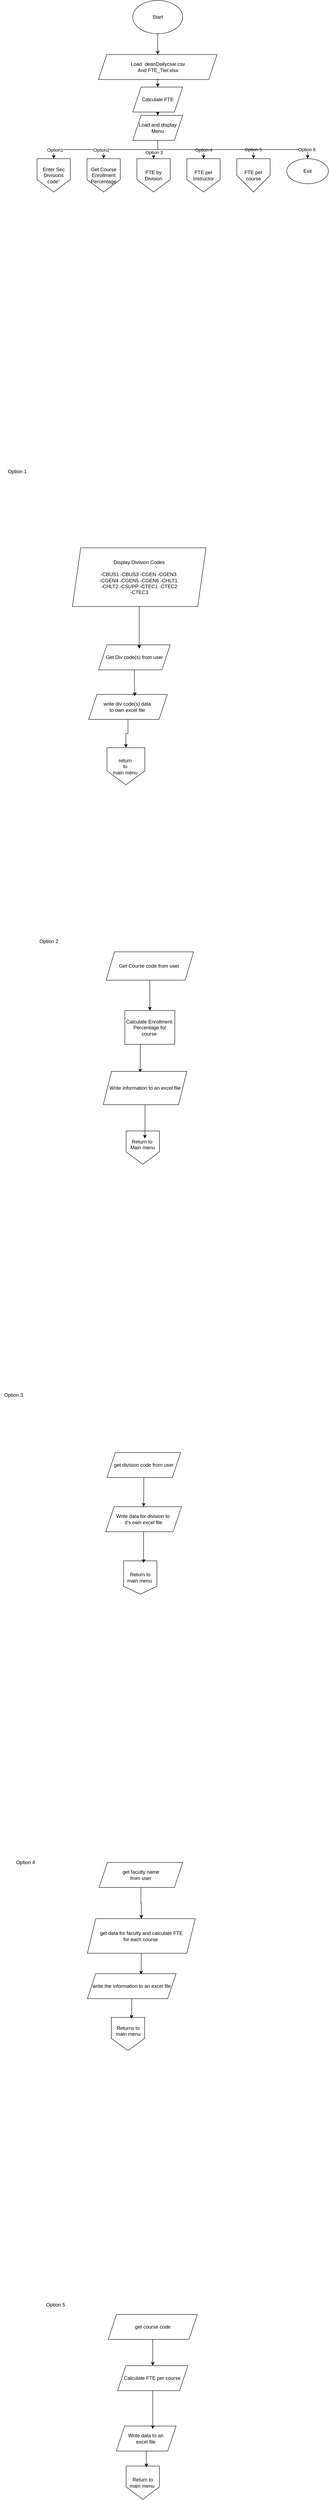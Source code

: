 <mxfile version="26.2.14" pages="6">
  <diagram name="Main" id="TCXEpc08imBPfcZi9nZa">
    <mxGraphModel dx="2058" dy="752" grid="0" gridSize="10" guides="1" tooltips="1" connect="1" arrows="1" fold="1" page="1" pageScale="1" pageWidth="850" pageHeight="1100" math="0" shadow="0">
      <root>
        <mxCell id="0" />
        <mxCell id="1" parent="0" />
        <mxCell id="e7oS5J1CF7U_wuVs62tT-3" value="" style="edgeStyle=orthogonalEdgeStyle;rounded=0;orthogonalLoop=1;jettySize=auto;html=1;" parent="1" source="e7oS5J1CF7U_wuVs62tT-1" target="e7oS5J1CF7U_wuVs62tT-2" edge="1">
          <mxGeometry relative="1" as="geometry" />
        </mxCell>
        <mxCell id="e7oS5J1CF7U_wuVs62tT-1" value="Start" style="ellipse;whiteSpace=wrap;html=1;" parent="1" vertex="1">
          <mxGeometry x="350" y="20" width="120" height="80" as="geometry" />
        </mxCell>
        <mxCell id="e7oS5J1CF7U_wuVs62tT-5" value="" style="edgeStyle=orthogonalEdgeStyle;rounded=0;orthogonalLoop=1;jettySize=auto;html=1;" parent="1" source="4LVbHZIJ3RLVQ2EPkBoj-75" target="e7oS5J1CF7U_wuVs62tT-4" edge="1">
          <mxGeometry relative="1" as="geometry" />
        </mxCell>
        <mxCell id="e7oS5J1CF7U_wuVs62tT-2" value="Load&amp;nbsp; deanDailycsar.csv&lt;div&gt;And FTE_Tier.xlsx&lt;/div&gt;" style="shape=parallelogram;perimeter=parallelogramPerimeter;whiteSpace=wrap;html=1;fixedSize=1;rounded=0;" parent="1" vertex="1">
          <mxGeometry x="267.5" y="150" width="285" height="60" as="geometry" />
        </mxCell>
        <mxCell id="e7oS5J1CF7U_wuVs62tT-13" style="edgeStyle=orthogonalEdgeStyle;rounded=0;orthogonalLoop=1;jettySize=auto;html=1;exitX=0.5;exitY=1;exitDx=0;exitDy=0;entryX=0.5;entryY=0;entryDx=0;entryDy=0;exitPerimeter=0;" parent="1" source="e7oS5J1CF7U_wuVs62tT-4" target="e7oS5J1CF7U_wuVs62tT-11" edge="1">
          <mxGeometry relative="1" as="geometry" />
        </mxCell>
        <mxCell id="e7oS5J1CF7U_wuVs62tT-19" value="Option1" style="edgeLabel;html=1;align=center;verticalAlign=middle;resizable=0;points=[];" parent="e7oS5J1CF7U_wuVs62tT-13" vertex="1" connectable="0">
          <mxGeometry x="0.835" y="1" relative="1" as="geometry">
            <mxPoint as="offset" />
          </mxGeometry>
        </mxCell>
        <mxCell id="e7oS5J1CF7U_wuVs62tT-15" style="edgeStyle=orthogonalEdgeStyle;rounded=0;orthogonalLoop=1;jettySize=auto;html=1;exitX=0.5;exitY=1;exitDx=0;exitDy=0;entryX=0.5;entryY=0;entryDx=0;entryDy=0;" parent="1" source="e7oS5J1CF7U_wuVs62tT-4" target="e7oS5J1CF7U_wuVs62tT-7" edge="1">
          <mxGeometry relative="1" as="geometry" />
        </mxCell>
        <mxCell id="e7oS5J1CF7U_wuVs62tT-24" value="Option 5" style="edgeLabel;html=1;align=center;verticalAlign=middle;resizable=0;points=[];" parent="e7oS5J1CF7U_wuVs62tT-15" vertex="1" connectable="0">
          <mxGeometry x="0.831" relative="1" as="geometry">
            <mxPoint as="offset" />
          </mxGeometry>
        </mxCell>
        <mxCell id="e7oS5J1CF7U_wuVs62tT-16" style="edgeStyle=orthogonalEdgeStyle;rounded=0;orthogonalLoop=1;jettySize=auto;html=1;exitX=0.5;exitY=1;exitDx=0;exitDy=0;entryX=0.5;entryY=0;entryDx=0;entryDy=0;" parent="1" source="e7oS5J1CF7U_wuVs62tT-4" target="e7oS5J1CF7U_wuVs62tT-9" edge="1">
          <mxGeometry relative="1" as="geometry" />
        </mxCell>
        <mxCell id="e7oS5J1CF7U_wuVs62tT-21" value="Option 3" style="edgeLabel;html=1;align=center;verticalAlign=middle;resizable=0;points=[];" parent="e7oS5J1CF7U_wuVs62tT-16" vertex="1" connectable="0">
          <mxGeometry x="0.42" y="1" relative="1" as="geometry">
            <mxPoint as="offset" />
          </mxGeometry>
        </mxCell>
        <mxCell id="e7oS5J1CF7U_wuVs62tT-17" style="edgeStyle=orthogonalEdgeStyle;rounded=0;orthogonalLoop=1;jettySize=auto;html=1;exitX=0.5;exitY=1;exitDx=0;exitDy=0;entryX=0.5;entryY=0;entryDx=0;entryDy=0;" parent="1" source="e7oS5J1CF7U_wuVs62tT-4" target="e7oS5J1CF7U_wuVs62tT-8" edge="1">
          <mxGeometry relative="1" as="geometry" />
        </mxCell>
        <mxCell id="e7oS5J1CF7U_wuVs62tT-22" value="Option 4" style="edgeLabel;html=1;align=center;verticalAlign=middle;resizable=0;points=[];" parent="e7oS5J1CF7U_wuVs62tT-17" vertex="1" connectable="0">
          <mxGeometry x="0.71" y="-1" relative="1" as="geometry">
            <mxPoint as="offset" />
          </mxGeometry>
        </mxCell>
        <mxCell id="e7oS5J1CF7U_wuVs62tT-18" style="edgeStyle=orthogonalEdgeStyle;rounded=0;orthogonalLoop=1;jettySize=auto;html=1;exitX=0.5;exitY=1;exitDx=0;exitDy=0;entryX=0.5;entryY=0;entryDx=0;entryDy=0;" parent="1" source="e7oS5J1CF7U_wuVs62tT-4" target="e7oS5J1CF7U_wuVs62tT-10" edge="1">
          <mxGeometry relative="1" as="geometry" />
        </mxCell>
        <mxCell id="e7oS5J1CF7U_wuVs62tT-20" value="Option2" style="edgeLabel;html=1;align=center;verticalAlign=middle;resizable=0;points=[];" parent="e7oS5J1CF7U_wuVs62tT-18" vertex="1" connectable="0">
          <mxGeometry x="0.754" y="-6" relative="1" as="geometry">
            <mxPoint as="offset" />
          </mxGeometry>
        </mxCell>
        <mxCell id="e7oS5J1CF7U_wuVs62tT-26" style="edgeStyle=orthogonalEdgeStyle;rounded=0;orthogonalLoop=1;jettySize=auto;html=1;exitX=0.5;exitY=1;exitDx=0;exitDy=0;" parent="1" source="e7oS5J1CF7U_wuVs62tT-4" target="e7oS5J1CF7U_wuVs62tT-25" edge="1">
          <mxGeometry relative="1" as="geometry" />
        </mxCell>
        <mxCell id="e7oS5J1CF7U_wuVs62tT-27" value="Option 6" style="edgeLabel;html=1;align=center;verticalAlign=middle;resizable=0;points=[];" parent="e7oS5J1CF7U_wuVs62tT-26" vertex="1" connectable="0">
          <mxGeometry x="0.88" relative="1" as="geometry">
            <mxPoint as="offset" />
          </mxGeometry>
        </mxCell>
        <mxCell id="e7oS5J1CF7U_wuVs62tT-4" value="Load and display Menu" style="shape=parallelogram;perimeter=parallelogramPerimeter;whiteSpace=wrap;html=1;fixedSize=1;" parent="1" vertex="1">
          <mxGeometry x="350" y="296" width="120" height="60" as="geometry" />
        </mxCell>
        <mxCell id="e7oS5J1CF7U_wuVs62tT-7" value="FTE per course" style="shape=offPageConnector;whiteSpace=wrap;html=1;size=0.5;" parent="1" vertex="1">
          <mxGeometry x="600" y="400" width="80" height="80" as="geometry" />
        </mxCell>
        <mxCell id="e7oS5J1CF7U_wuVs62tT-8" value="FTE per Instructor" style="shape=offPageConnector;whiteSpace=wrap;html=1;" parent="1" vertex="1">
          <mxGeometry x="480" y="400" width="80" height="80" as="geometry" />
        </mxCell>
        <mxCell id="e7oS5J1CF7U_wuVs62tT-9" value="FTE by Division" style="shape=offPageConnector;whiteSpace=wrap;html=1;" parent="1" vertex="1">
          <mxGeometry x="360" y="400" width="80" height="80" as="geometry" />
        </mxCell>
        <mxCell id="e7oS5J1CF7U_wuVs62tT-10" value="Get Course Enrollment Percentage" style="shape=offPageConnector;whiteSpace=wrap;html=1;" parent="1" vertex="1">
          <mxGeometry x="240" y="400" width="80" height="80" as="geometry" />
        </mxCell>
        <mxCell id="e7oS5J1CF7U_wuVs62tT-11" value="Enter Sec Divisions code&quot;" style="shape=offPageConnector;whiteSpace=wrap;html=1;" parent="1" vertex="1">
          <mxGeometry x="120" y="400" width="80" height="80" as="geometry" />
        </mxCell>
        <mxCell id="e7oS5J1CF7U_wuVs62tT-25" value="Exit" style="ellipse;whiteSpace=wrap;html=1;" parent="1" vertex="1">
          <mxGeometry x="720" y="400" width="100" height="60" as="geometry" />
        </mxCell>
        <mxCell id="4LVbHZIJ3RLVQ2EPkBoj-2" value="Display Division Codes&lt;div&gt;&lt;br&gt;&lt;div&gt;&lt;div&gt;-CBUS1 -CBUS3 -CGEN -CGEN3&amp;nbsp;&lt;/div&gt;&lt;div&gt;-CGEN4 -CGEN5 -CGEN6 -CHLT1&amp;nbsp;&lt;/div&gt;&lt;div&gt;-CHLT2 -CSUPP -CTEC1 -CTEC2&lt;/div&gt;&lt;div&gt;-CTEC3&lt;/div&gt;&lt;/div&gt;&lt;/div&gt;" style="shape=parallelogram;perimeter=parallelogramPerimeter;whiteSpace=wrap;html=1;fixedSize=1;" vertex="1" parent="1">
          <mxGeometry x="205" y="1334" width="321" height="141" as="geometry" />
        </mxCell>
        <mxCell id="4LVbHZIJ3RLVQ2EPkBoj-3" value="Option 1&lt;div&gt;&lt;br&gt;&lt;/div&gt;" style="text;html=1;align=center;verticalAlign=middle;resizable=0;points=[];autosize=1;strokeColor=none;fillColor=none;" vertex="1" parent="1">
          <mxGeometry x="40" y="1137" width="63" height="41" as="geometry" />
        </mxCell>
        <mxCell id="4LVbHZIJ3RLVQ2EPkBoj-7" value="Get Div code(s) from user" style="shape=parallelogram;perimeter=parallelogramPerimeter;whiteSpace=wrap;html=1;fixedSize=1;" vertex="1" parent="1">
          <mxGeometry x="268" y="1567" width="172" height="60" as="geometry" />
        </mxCell>
        <mxCell id="4LVbHZIJ3RLVQ2EPkBoj-13" style="edgeStyle=orthogonalEdgeStyle;rounded=0;orthogonalLoop=1;jettySize=auto;html=1;entryX=0.567;entryY=0.15;entryDx=0;entryDy=0;entryPerimeter=0;" edge="1" parent="1" source="4LVbHZIJ3RLVQ2EPkBoj-2" target="4LVbHZIJ3RLVQ2EPkBoj-7">
          <mxGeometry relative="1" as="geometry" />
        </mxCell>
        <mxCell id="4LVbHZIJ3RLVQ2EPkBoj-17" style="edgeStyle=orthogonalEdgeStyle;rounded=0;orthogonalLoop=1;jettySize=auto;html=1;entryX=0.5;entryY=0;entryDx=0;entryDy=0;" edge="1" parent="1" source="4LVbHZIJ3RLVQ2EPkBoj-14" target="4LVbHZIJ3RLVQ2EPkBoj-16">
          <mxGeometry relative="1" as="geometry" />
        </mxCell>
        <mxCell id="4LVbHZIJ3RLVQ2EPkBoj-14" value="write div code(s) data&amp;nbsp;&lt;div&gt;to own excel file&amp;nbsp;&lt;/div&gt;" style="shape=parallelogram;perimeter=parallelogramPerimeter;whiteSpace=wrap;html=1;fixedSize=1;" vertex="1" parent="1">
          <mxGeometry x="244" y="1686" width="189" height="60" as="geometry" />
        </mxCell>
        <mxCell id="4LVbHZIJ3RLVQ2EPkBoj-15" style="edgeStyle=orthogonalEdgeStyle;rounded=0;orthogonalLoop=1;jettySize=auto;html=1;exitX=0.5;exitY=1;exitDx=0;exitDy=0;entryX=0.587;entryY=0.067;entryDx=0;entryDy=0;entryPerimeter=0;" edge="1" parent="1" source="4LVbHZIJ3RLVQ2EPkBoj-7" target="4LVbHZIJ3RLVQ2EPkBoj-14">
          <mxGeometry relative="1" as="geometry" />
        </mxCell>
        <mxCell id="4LVbHZIJ3RLVQ2EPkBoj-16" value="return&amp;nbsp;&lt;div&gt;to&amp;nbsp;&lt;/div&gt;&lt;div&gt;main menu&amp;nbsp;&lt;/div&gt;" style="shape=offPageConnector;whiteSpace=wrap;html=1;" vertex="1" parent="1">
          <mxGeometry x="288" y="1814" width="91" height="89" as="geometry" />
        </mxCell>
        <mxCell id="4LVbHZIJ3RLVQ2EPkBoj-26" style="edgeStyle=orthogonalEdgeStyle;rounded=0;orthogonalLoop=1;jettySize=auto;html=1;" edge="1" parent="1" source="4LVbHZIJ3RLVQ2EPkBoj-24" target="4LVbHZIJ3RLVQ2EPkBoj-27">
          <mxGeometry relative="1" as="geometry">
            <mxPoint x="391" y="2465" as="targetPoint" />
          </mxGeometry>
        </mxCell>
        <mxCell id="4LVbHZIJ3RLVQ2EPkBoj-24" value="Get Course code from user&amp;nbsp;" style="shape=parallelogram;perimeter=parallelogramPerimeter;whiteSpace=wrap;html=1;fixedSize=1;" vertex="1" parent="1">
          <mxGeometry x="286" y="2304" width="210" height="68" as="geometry" />
        </mxCell>
        <mxCell id="4LVbHZIJ3RLVQ2EPkBoj-25" value="Option 2&lt;div&gt;&lt;br&gt;&lt;/div&gt;" style="text;html=1;align=center;verticalAlign=middle;resizable=0;points=[];autosize=1;strokeColor=none;fillColor=none;" vertex="1" parent="1">
          <mxGeometry x="116" y="2265" width="63" height="41" as="geometry" />
        </mxCell>
        <mxCell id="4LVbHZIJ3RLVQ2EPkBoj-30" style="edgeStyle=orthogonalEdgeStyle;rounded=0;orthogonalLoop=1;jettySize=auto;html=1;entryX=0.442;entryY=0.033;entryDx=0;entryDy=0;entryPerimeter=0;exitX=0.308;exitY=0.988;exitDx=0;exitDy=0;exitPerimeter=0;" edge="1" parent="1" source="4LVbHZIJ3RLVQ2EPkBoj-27" target="4LVbHZIJ3RLVQ2EPkBoj-31">
          <mxGeometry relative="1" as="geometry">
            <mxPoint x="391" y="2600" as="targetPoint" />
            <mxPoint x="374" y="2536" as="sourcePoint" />
          </mxGeometry>
        </mxCell>
        <mxCell id="4LVbHZIJ3RLVQ2EPkBoj-27" value="Calculate Enrollment&amp;nbsp;&lt;div&gt;Percentage for course&amp;nbsp;&lt;/div&gt;" style="rounded=0;whiteSpace=wrap;html=1;" vertex="1" parent="1">
          <mxGeometry x="331" y="2445" width="120" height="81" as="geometry" />
        </mxCell>
        <mxCell id="4LVbHZIJ3RLVQ2EPkBoj-31" value="Write information to an excel file" style="shape=parallelogram;perimeter=parallelogramPerimeter;whiteSpace=wrap;html=1;fixedSize=1;" vertex="1" parent="1">
          <mxGeometry x="279" y="2591" width="201" height="80" as="geometry" />
        </mxCell>
        <mxCell id="4LVbHZIJ3RLVQ2EPkBoj-32" value="Return to&amp;nbsp;&lt;div&gt;Main menu&lt;/div&gt;&lt;div&gt;&lt;br&gt;&lt;/div&gt;" style="shape=offPageConnector;whiteSpace=wrap;html=1;" vertex="1" parent="1">
          <mxGeometry x="334" y="2734" width="80" height="80" as="geometry" />
        </mxCell>
        <mxCell id="4LVbHZIJ3RLVQ2EPkBoj-33" style="edgeStyle=orthogonalEdgeStyle;rounded=0;orthogonalLoop=1;jettySize=auto;html=1;entryX=0.563;entryY=0.225;entryDx=0;entryDy=0;entryPerimeter=0;" edge="1" parent="1" source="4LVbHZIJ3RLVQ2EPkBoj-31" target="4LVbHZIJ3RLVQ2EPkBoj-32">
          <mxGeometry relative="1" as="geometry" />
        </mxCell>
        <mxCell id="4LVbHZIJ3RLVQ2EPkBoj-35" value="Option 3&amp;nbsp;" style="text;html=1;align=center;verticalAlign=middle;resizable=0;points=[];autosize=1;strokeColor=none;fillColor=none;" vertex="1" parent="1">
          <mxGeometry x="31" y="3355" width="67" height="26" as="geometry" />
        </mxCell>
        <mxCell id="4LVbHZIJ3RLVQ2EPkBoj-37" style="edgeStyle=orthogonalEdgeStyle;rounded=0;orthogonalLoop=1;jettySize=auto;html=1;" edge="1" parent="1" source="4LVbHZIJ3RLVQ2EPkBoj-36" target="4LVbHZIJ3RLVQ2EPkBoj-38">
          <mxGeometry relative="1" as="geometry">
            <mxPoint x="376.5" y="3654" as="targetPoint" />
          </mxGeometry>
        </mxCell>
        <mxCell id="4LVbHZIJ3RLVQ2EPkBoj-36" value="get division code from user" style="shape=parallelogram;perimeter=parallelogramPerimeter;whiteSpace=wrap;html=1;fixedSize=1;" vertex="1" parent="1">
          <mxGeometry x="288" y="3506" width="177" height="60" as="geometry" />
        </mxCell>
        <mxCell id="4LVbHZIJ3RLVQ2EPkBoj-38" value="Write data for division to&amp;nbsp;&lt;div&gt;it&#39;s own excel file&lt;/div&gt;" style="shape=parallelogram;perimeter=parallelogramPerimeter;whiteSpace=wrap;html=1;fixedSize=1;" vertex="1" parent="1">
          <mxGeometry x="285" y="3636" width="182" height="60" as="geometry" />
        </mxCell>
        <mxCell id="4LVbHZIJ3RLVQ2EPkBoj-39" value="Return to main menu&amp;nbsp;" style="shape=offPageConnector;whiteSpace=wrap;html=1;size=0.237;" vertex="1" parent="1">
          <mxGeometry x="328" y="3766" width="80" height="80" as="geometry" />
        </mxCell>
        <mxCell id="4LVbHZIJ3RLVQ2EPkBoj-40" style="edgeStyle=orthogonalEdgeStyle;rounded=0;orthogonalLoop=1;jettySize=auto;html=1;entryX=0.6;entryY=0.063;entryDx=0;entryDy=0;entryPerimeter=0;" edge="1" parent="1" source="4LVbHZIJ3RLVQ2EPkBoj-38" target="4LVbHZIJ3RLVQ2EPkBoj-39">
          <mxGeometry relative="1" as="geometry" />
        </mxCell>
        <mxCell id="4LVbHZIJ3RLVQ2EPkBoj-45" style="edgeStyle=orthogonalEdgeStyle;rounded=0;orthogonalLoop=1;jettySize=auto;html=1;" edge="1" parent="1" source="4LVbHZIJ3RLVQ2EPkBoj-41" target="4LVbHZIJ3RLVQ2EPkBoj-46">
          <mxGeometry relative="1" as="geometry">
            <mxPoint x="388.5" y="4666" as="targetPoint" />
          </mxGeometry>
        </mxCell>
        <mxCell id="4LVbHZIJ3RLVQ2EPkBoj-41" value="get faculty name&lt;div&gt;from user&lt;/div&gt;" style="shape=parallelogram;perimeter=parallelogramPerimeter;whiteSpace=wrap;html=1;fixedSize=1;" vertex="1" parent="1">
          <mxGeometry x="269" y="4490" width="201" height="60" as="geometry" />
        </mxCell>
        <mxCell id="4LVbHZIJ3RLVQ2EPkBoj-46" value="get data for faculty and calculate FTE&lt;div&gt;for each course&amp;nbsp;&lt;/div&gt;" style="shape=parallelogram;perimeter=parallelogramPerimeter;whiteSpace=wrap;html=1;fixedSize=1;" vertex="1" parent="1">
          <mxGeometry x="241" y="4625" width="259" height="83" as="geometry" />
        </mxCell>
        <mxCell id="4LVbHZIJ3RLVQ2EPkBoj-47" value="Returns to main menu&lt;div&gt;&lt;br&gt;&lt;/div&gt;" style="shape=offPageConnector;whiteSpace=wrap;html=1;" vertex="1" parent="1">
          <mxGeometry x="298.5" y="4862" width="80" height="80" as="geometry" />
        </mxCell>
        <mxCell id="4LVbHZIJ3RLVQ2EPkBoj-48" style="edgeStyle=orthogonalEdgeStyle;rounded=0;orthogonalLoop=1;jettySize=auto;html=1;entryX=0.606;entryY=0.038;entryDx=0;entryDy=0;entryPerimeter=0;" edge="1" parent="1" source="4LVbHZIJ3RLVQ2EPkBoj-53" target="4LVbHZIJ3RLVQ2EPkBoj-47">
          <mxGeometry relative="1" as="geometry" />
        </mxCell>
        <mxCell id="4LVbHZIJ3RLVQ2EPkBoj-49" value="Option 4&lt;div&gt;&lt;br&gt;&lt;/div&gt;" style="text;html=1;align=center;verticalAlign=middle;resizable=0;points=[];autosize=1;strokeColor=none;fillColor=none;" vertex="1" parent="1">
          <mxGeometry x="60" y="4476" width="63" height="41" as="geometry" />
        </mxCell>
        <mxCell id="4LVbHZIJ3RLVQ2EPkBoj-59" style="edgeStyle=orthogonalEdgeStyle;rounded=0;orthogonalLoop=1;jettySize=auto;html=1;" edge="1" parent="1" source="4LVbHZIJ3RLVQ2EPkBoj-52" target="4LVbHZIJ3RLVQ2EPkBoj-60">
          <mxGeometry relative="1" as="geometry">
            <mxPoint x="373" y="5710" as="targetPoint" />
          </mxGeometry>
        </mxCell>
        <mxCell id="4LVbHZIJ3RLVQ2EPkBoj-52" value="get course code" style="shape=parallelogram;perimeter=parallelogramPerimeter;whiteSpace=wrap;html=1;fixedSize=1;" vertex="1" parent="1">
          <mxGeometry x="291" y="5575" width="214" height="60" as="geometry" />
        </mxCell>
        <mxCell id="4LVbHZIJ3RLVQ2EPkBoj-54" value="" style="edgeStyle=orthogonalEdgeStyle;rounded=0;orthogonalLoop=1;jettySize=auto;html=1;entryX=0.606;entryY=0.038;entryDx=0;entryDy=0;entryPerimeter=0;" edge="1" parent="1" source="4LVbHZIJ3RLVQ2EPkBoj-46" target="4LVbHZIJ3RLVQ2EPkBoj-53">
          <mxGeometry relative="1" as="geometry">
            <mxPoint x="389" y="4710" as="sourcePoint" />
            <mxPoint x="388" y="4953" as="targetPoint" />
          </mxGeometry>
        </mxCell>
        <mxCell id="4LVbHZIJ3RLVQ2EPkBoj-53" value="write the information to an excel file" style="shape=parallelogram;perimeter=parallelogramPerimeter;whiteSpace=wrap;html=1;fixedSize=1;" vertex="1" parent="1">
          <mxGeometry x="241" y="4757" width="213" height="60" as="geometry" />
        </mxCell>
        <mxCell id="4LVbHZIJ3RLVQ2EPkBoj-60" value="Calculate FTE per course&amp;nbsp;" style="shape=parallelogram;perimeter=parallelogramPerimeter;whiteSpace=wrap;html=1;fixedSize=1;" vertex="1" parent="1">
          <mxGeometry x="313.5" y="5698" width="169" height="60" as="geometry" />
        </mxCell>
        <mxCell id="4LVbHZIJ3RLVQ2EPkBoj-61" value="Write data to an&amp;nbsp;&lt;div&gt;excel file&amp;nbsp;&lt;/div&gt;" style="shape=parallelogram;perimeter=parallelogramPerimeter;whiteSpace=wrap;html=1;fixedSize=1;" vertex="1" parent="1">
          <mxGeometry x="310.5" y="5843" width="143.5" height="60" as="geometry" />
        </mxCell>
        <mxCell id="4LVbHZIJ3RLVQ2EPkBoj-67" style="edgeStyle=orthogonalEdgeStyle;rounded=0;orthogonalLoop=1;jettySize=auto;html=1;entryX=0.61;entryY=0.117;entryDx=0;entryDy=0;entryPerimeter=0;" edge="1" parent="1" source="4LVbHZIJ3RLVQ2EPkBoj-60" target="4LVbHZIJ3RLVQ2EPkBoj-61">
          <mxGeometry relative="1" as="geometry" />
        </mxCell>
        <mxCell id="4LVbHZIJ3RLVQ2EPkBoj-68" value="Return to main menu&amp;nbsp;" style="shape=offPageConnector;whiteSpace=wrap;html=1;" vertex="1" parent="1">
          <mxGeometry x="334" y="5939" width="80" height="80" as="geometry" />
        </mxCell>
        <mxCell id="4LVbHZIJ3RLVQ2EPkBoj-73" style="edgeStyle=orthogonalEdgeStyle;rounded=0;orthogonalLoop=1;jettySize=auto;html=1;entryX=0.613;entryY=0.038;entryDx=0;entryDy=0;entryPerimeter=0;" edge="1" parent="1" source="4LVbHZIJ3RLVQ2EPkBoj-61" target="4LVbHZIJ3RLVQ2EPkBoj-68">
          <mxGeometry relative="1" as="geometry" />
        </mxCell>
        <mxCell id="4LVbHZIJ3RLVQ2EPkBoj-74" value="Option 5&lt;div&gt;&lt;br&gt;&lt;/div&gt;" style="text;html=1;align=center;verticalAlign=middle;resizable=0;points=[];autosize=1;strokeColor=none;fillColor=none;" vertex="1" parent="1">
          <mxGeometry x="132" y="5538" width="63" height="41" as="geometry" />
        </mxCell>
        <mxCell id="4LVbHZIJ3RLVQ2EPkBoj-77" value="" style="edgeStyle=orthogonalEdgeStyle;rounded=0;orthogonalLoop=1;jettySize=auto;html=1;" edge="1" parent="1" source="e7oS5J1CF7U_wuVs62tT-2" target="4LVbHZIJ3RLVQ2EPkBoj-75">
          <mxGeometry relative="1" as="geometry">
            <mxPoint x="410" y="210" as="sourcePoint" />
            <mxPoint x="410" y="296" as="targetPoint" />
          </mxGeometry>
        </mxCell>
        <mxCell id="4LVbHZIJ3RLVQ2EPkBoj-75" value="Calculate FTE" style="shape=parallelogram;perimeter=parallelogramPerimeter;whiteSpace=wrap;html=1;fixedSize=1;" vertex="1" parent="1">
          <mxGeometry x="350" y="228" width="120" height="60" as="geometry" />
        </mxCell>
      </root>
    </mxGraphModel>
  </diagram>
  <diagram id="zIioV_GlrFxvP3DEHxY9" name="Enter \&quot;Sec Divisions\&quot; code">
    <mxGraphModel dx="1393" dy="803" grid="1" gridSize="10" guides="1" tooltips="1" connect="1" arrows="1" fold="1" page="1" pageScale="1" pageWidth="850" pageHeight="1100" math="0" shadow="0">
      <root>
        <mxCell id="0" />
        <mxCell id="1" parent="0" />
        <mxCell id="Xoa2CWhr8o5nAs08Nn_Z-3" value="" style="edgeStyle=orthogonalEdgeStyle;rounded=0;orthogonalLoop=1;jettySize=auto;html=1;" parent="1" source="Xoa2CWhr8o5nAs08Nn_Z-1" target="Xoa2CWhr8o5nAs08Nn_Z-2" edge="1">
          <mxGeometry relative="1" as="geometry" />
        </mxCell>
        <mxCell id="Xoa2CWhr8o5nAs08Nn_Z-1" value="Display Division codes&lt;div&gt;&lt;br&gt;&lt;/div&gt;&lt;div&gt;&lt;div style=&quot;text-align: left;&quot;&gt;1. All&lt;/div&gt;&lt;div style=&quot;text-align: left;&quot;&gt;&amp;nbsp;2. CBUS1&lt;/div&gt;&lt;div style=&quot;text-align: left;&quot;&gt;&amp;nbsp;3. CBUS3&lt;/div&gt;&lt;div style=&quot;text-align: left;&quot;&gt;&amp;nbsp;4. CGEN&lt;/div&gt;&lt;div style=&quot;text-align: left;&quot;&gt;&amp;nbsp;5. CGEN3&lt;/div&gt;&lt;div style=&quot;text-align: left;&quot;&gt;&amp;nbsp;6. CGEN4&lt;/div&gt;&lt;div style=&quot;text-align: left;&quot;&gt;&amp;nbsp;7. CGEN5&lt;/div&gt;&lt;div style=&quot;text-align: left;&quot;&gt;&amp;nbsp;8. CGEN6&lt;/div&gt;&lt;div style=&quot;text-align: left;&quot;&gt;&amp;nbsp;9. CHLT1&lt;/div&gt;&lt;div style=&quot;text-align: left;&quot;&gt;10. CHLT2&lt;/div&gt;&lt;div style=&quot;text-align: left;&quot;&gt;11. CSUPP&lt;/div&gt;&lt;div style=&quot;text-align: left;&quot;&gt;12. CTEC1&lt;/div&gt;&lt;div style=&quot;text-align: left;&quot;&gt;13. CTEC2&lt;/div&gt;&lt;div style=&quot;text-align: left;&quot;&gt;14. CTEC3&lt;/div&gt;&lt;/div&gt;" style="shape=parallelogram;perimeter=parallelogramPerimeter;whiteSpace=wrap;html=1;fixedSize=1;rounded=0;" parent="1" vertex="1">
          <mxGeometry x="240" y="60" width="320" height="240" as="geometry" />
        </mxCell>
        <mxCell id="Xoa2CWhr8o5nAs08Nn_Z-8" value="" style="edgeStyle=orthogonalEdgeStyle;rounded=0;orthogonalLoop=1;jettySize=auto;html=1;" parent="1" source="Xoa2CWhr8o5nAs08Nn_Z-2" target="Xoa2CWhr8o5nAs08Nn_Z-7" edge="1">
          <mxGeometry relative="1" as="geometry" />
        </mxCell>
        <mxCell id="FWlgG65jPlP8nv9Rbdqu-1" value="" style="edgeStyle=orthogonalEdgeStyle;rounded=0;orthogonalLoop=1;jettySize=auto;html=1;" parent="1" source="Xoa2CWhr8o5nAs08Nn_Z-2" target="Xoa2CWhr8o5nAs08Nn_Z-7" edge="1">
          <mxGeometry relative="1" as="geometry" />
        </mxCell>
        <mxCell id="Xoa2CWhr8o5nAs08Nn_Z-2" value="Get div code(s) from user" style="shape=parallelogram;perimeter=parallelogramPerimeter;whiteSpace=wrap;html=1;fixedSize=1;rounded=0;" parent="1" vertex="1">
          <mxGeometry x="317.5" y="340" width="165" height="60" as="geometry" />
        </mxCell>
        <mxCell id="Xoa2CWhr8o5nAs08Nn_Z-10" style="edgeStyle=orthogonalEdgeStyle;rounded=0;orthogonalLoop=1;jettySize=auto;html=1;exitX=0.5;exitY=1;exitDx=0;exitDy=0;entryX=0.5;entryY=0;entryDx=0;entryDy=0;" parent="1" source="Xoa2CWhr8o5nAs08Nn_Z-7" target="Xoa2CWhr8o5nAs08Nn_Z-9" edge="1">
          <mxGeometry relative="1" as="geometry" />
        </mxCell>
        <mxCell id="Xoa2CWhr8o5nAs08Nn_Z-7" value="Write div code(s)&#39;s data&lt;div&gt;&amp;nbsp;to its own Excel file&lt;/div&gt;" style="shape=parallelogram;perimeter=parallelogramPerimeter;whiteSpace=wrap;html=1;fixedSize=1;rounded=0;" parent="1" vertex="1">
          <mxGeometry x="295" y="470" width="210" height="60" as="geometry" />
        </mxCell>
        <mxCell id="Xoa2CWhr8o5nAs08Nn_Z-9" value="Return to main menu" style="shape=offPageConnector;whiteSpace=wrap;html=1;" parent="1" vertex="1">
          <mxGeometry x="360" y="590" width="80" height="80" as="geometry" />
        </mxCell>
        <mxCell id="wBjX8VcyA2q-dHfNeGn3-1" value="Option 1" style="text;html=1;align=center;verticalAlign=middle;resizable=0;points=[];autosize=1;strokeColor=none;fillColor=none;" vertex="1" parent="1">
          <mxGeometry x="15" y="8" width="70" height="30" as="geometry" />
        </mxCell>
      </root>
    </mxGraphModel>
  </diagram>
  <diagram id="RXFXUmCZn5E08XFLzYHM" name="Get Course Enrollment Percentage">
    <mxGraphModel dx="1393" dy="803" grid="1" gridSize="10" guides="1" tooltips="1" connect="1" arrows="1" fold="1" page="1" pageScale="1" pageWidth="850" pageHeight="1100" math="0" shadow="0">
      <root>
        <mxCell id="0" />
        <mxCell id="1" parent="0" />
        <mxCell id="nTOGouBSIeaTSrlyQPBf-2" value="" style="edgeStyle=orthogonalEdgeStyle;rounded=0;orthogonalLoop=1;jettySize=auto;html=1;" parent="1" source="rpowusud2MXc3qOODyFQ-1" target="nTOGouBSIeaTSrlyQPBf-1" edge="1">
          <mxGeometry relative="1" as="geometry" />
        </mxCell>
        <mxCell id="rpowusud2MXc3qOODyFQ-1" value="Get course code from user" style="shape=parallelogram;perimeter=parallelogramPerimeter;whiteSpace=wrap;html=1;fixedSize=1;" parent="1" vertex="1">
          <mxGeometry x="320" y="80" width="170" height="60" as="geometry" />
        </mxCell>
        <mxCell id="nTOGouBSIeaTSrlyQPBf-4" value="" style="edgeStyle=orthogonalEdgeStyle;rounded=0;orthogonalLoop=1;jettySize=auto;html=1;" parent="1" source="nTOGouBSIeaTSrlyQPBf-1" target="nTOGouBSIeaTSrlyQPBf-3" edge="1">
          <mxGeometry relative="1" as="geometry" />
        </mxCell>
        <mxCell id="nTOGouBSIeaTSrlyQPBf-1" value="Calculate enrollment percentage for course" style="whiteSpace=wrap;html=1;" parent="1" vertex="1">
          <mxGeometry x="345" y="220" width="120" height="60" as="geometry" />
        </mxCell>
        <mxCell id="BSJOfeekkz_s7tNW2E7Q-4" style="edgeStyle=orthogonalEdgeStyle;rounded=0;orthogonalLoop=1;jettySize=auto;html=1;exitX=0.5;exitY=1;exitDx=0;exitDy=0;entryX=0.5;entryY=0;entryDx=0;entryDy=0;" parent="1" source="nTOGouBSIeaTSrlyQPBf-3" target="BSJOfeekkz_s7tNW2E7Q-2" edge="1">
          <mxGeometry relative="1" as="geometry" />
        </mxCell>
        <mxCell id="nTOGouBSIeaTSrlyQPBf-3" value="Write information to an Excel File" style="shape=parallelogram;perimeter=parallelogramPerimeter;whiteSpace=wrap;html=1;fixedSize=1;" parent="1" vertex="1">
          <mxGeometry x="296.25" y="360" width="217.5" height="80" as="geometry" />
        </mxCell>
        <mxCell id="BSJOfeekkz_s7tNW2E7Q-2" value="Return to Main Menu" style="shape=offPageConnector;whiteSpace=wrap;html=1;" parent="1" vertex="1">
          <mxGeometry x="365" y="530" width="80" height="80" as="geometry" />
        </mxCell>
        <mxCell id="9aGKPTuWwiKm3lYDlf0u-1" value="Option 2" style="text;html=1;align=center;verticalAlign=middle;resizable=0;points=[];autosize=1;strokeColor=none;fillColor=none;" vertex="1" parent="1">
          <mxGeometry x="65" y="18" width="70" height="30" as="geometry" />
        </mxCell>
      </root>
    </mxGraphModel>
  </diagram>
  <diagram id="HFbPF7RIKvFfyCsrzqMi" name="FTE by Division">
    <mxGraphModel dx="1393" dy="803" grid="1" gridSize="10" guides="1" tooltips="1" connect="1" arrows="1" fold="1" page="1" pageScale="1" pageWidth="850" pageHeight="1100" math="0" shadow="0">
      <root>
        <mxCell id="0" />
        <mxCell id="1" parent="0" />
        <mxCell id="VCh93svPHD91yDApf5lP-5" value="" style="edgeStyle=orthogonalEdgeStyle;rounded=0;orthogonalLoop=1;jettySize=auto;html=1;" parent="1" source="VCh93svPHD91yDApf5lP-1" target="VCh93svPHD91yDApf5lP-4" edge="1">
          <mxGeometry relative="1" as="geometry" />
        </mxCell>
        <mxCell id="VCh93svPHD91yDApf5lP-1" value="Get Division Code from user" style="shape=parallelogram;perimeter=parallelogramPerimeter;whiteSpace=wrap;html=1;fixedSize=1;" parent="1" vertex="1">
          <mxGeometry x="320" y="50" width="200" height="60" as="geometry" />
        </mxCell>
        <mxCell id="VCh93svPHD91yDApf5lP-7" style="edgeStyle=orthogonalEdgeStyle;rounded=0;orthogonalLoop=1;jettySize=auto;html=1;exitX=0.5;exitY=1;exitDx=0;exitDy=0;entryX=0.5;entryY=0;entryDx=0;entryDy=0;" parent="1" source="VCh93svPHD91yDApf5lP-4" target="VCh93svPHD91yDApf5lP-6" edge="1">
          <mxGeometry relative="1" as="geometry" />
        </mxCell>
        <mxCell id="VCh93svPHD91yDApf5lP-4" value="Write data for division to&amp;nbsp;&lt;div&gt;it&#39;s own Excel File&lt;/div&gt;" style="shape=parallelogram;perimeter=parallelogramPerimeter;whiteSpace=wrap;html=1;fixedSize=1;" parent="1" vertex="1">
          <mxGeometry x="320" y="190" width="200" height="60" as="geometry" />
        </mxCell>
        <mxCell id="VCh93svPHD91yDApf5lP-6" value="Return to Main Menu" style="shape=offPageConnector;whiteSpace=wrap;html=1;" parent="1" vertex="1">
          <mxGeometry x="380" y="370" width="80" height="80" as="geometry" />
        </mxCell>
        <mxCell id="wmcQGtlemI1XrrVjc4Vd-1" value="Option 3" style="text;html=1;align=center;verticalAlign=middle;resizable=0;points=[];autosize=1;strokeColor=none;fillColor=none;" vertex="1" parent="1">
          <mxGeometry x="35" y="8" width="70" height="30" as="geometry" />
        </mxCell>
      </root>
    </mxGraphModel>
  </diagram>
  <diagram id="M041L4Ai0h3rDijDeTI5" name="FTE per Instructor">
    <mxGraphModel dx="1393" dy="803" grid="1" gridSize="10" guides="1" tooltips="1" connect="1" arrows="1" fold="1" page="1" pageScale="1" pageWidth="850" pageHeight="1100" math="0" shadow="0">
      <root>
        <mxCell id="0" />
        <mxCell id="1" parent="0" />
        <mxCell id="KSYhCPTjDiQLJnJpFN7--3" value="" style="edgeStyle=orthogonalEdgeStyle;rounded=0;orthogonalLoop=1;jettySize=auto;html=1;" parent="1" source="KSYhCPTjDiQLJnJpFN7--1" target="KSYhCPTjDiQLJnJpFN7--2" edge="1">
          <mxGeometry relative="1" as="geometry" />
        </mxCell>
        <mxCell id="KSYhCPTjDiQLJnJpFN7--1" value="Get Faculty name&lt;div&gt;&amp;nbsp;from user&lt;/div&gt;" style="shape=parallelogram;perimeter=parallelogramPerimeter;whiteSpace=wrap;html=1;fixedSize=1;" parent="1" vertex="1">
          <mxGeometry x="310" y="80" width="170" height="60" as="geometry" />
        </mxCell>
        <mxCell id="KSYhCPTjDiQLJnJpFN7--5" value="" style="edgeStyle=orthogonalEdgeStyle;rounded=0;orthogonalLoop=1;jettySize=auto;html=1;" parent="1" source="KSYhCPTjDiQLJnJpFN7--2" target="KSYhCPTjDiQLJnJpFN7--4" edge="1">
          <mxGeometry relative="1" as="geometry" />
        </mxCell>
        <mxCell id="KSYhCPTjDiQLJnJpFN7--2" value="Get Data for Faculty and calculate FTE for each course" style="whiteSpace=wrap;html=1;" parent="1" vertex="1">
          <mxGeometry x="335" y="220" width="120" height="60" as="geometry" />
        </mxCell>
        <mxCell id="KSYhCPTjDiQLJnJpFN7--7" style="edgeStyle=orthogonalEdgeStyle;rounded=0;orthogonalLoop=1;jettySize=auto;html=1;exitX=0.5;exitY=1;exitDx=0;exitDy=0;" parent="1" source="KSYhCPTjDiQLJnJpFN7--4" target="KSYhCPTjDiQLJnJpFN7--6" edge="1">
          <mxGeometry relative="1" as="geometry" />
        </mxCell>
        <mxCell id="KSYhCPTjDiQLJnJpFN7--4" value="Write the information&lt;div&gt;&amp;nbsp;to an Excel file&lt;/div&gt;" style="shape=parallelogram;perimeter=parallelogramPerimeter;whiteSpace=wrap;html=1;fixedSize=1;" parent="1" vertex="1">
          <mxGeometry x="312.5" y="360" width="165" height="60" as="geometry" />
        </mxCell>
        <mxCell id="KSYhCPTjDiQLJnJpFN7--6" value="Return to Main menu" style="shape=offPageConnector;whiteSpace=wrap;html=1;" parent="1" vertex="1">
          <mxGeometry x="355" y="500" width="80" height="80" as="geometry" />
        </mxCell>
        <mxCell id="hvP_s3hiE0UlEs6Hw-VD-1" value="Option 4" style="text;html=1;align=center;verticalAlign=middle;resizable=0;points=[];autosize=1;strokeColor=none;fillColor=none;" vertex="1" parent="1">
          <mxGeometry x="35" y="28" width="70" height="30" as="geometry" />
        </mxCell>
      </root>
    </mxGraphModel>
  </diagram>
  <diagram id="6xTd4gdZnvuFh-PzYsSR" name="FTE per course">
    <mxGraphModel dx="1393" dy="803" grid="1" gridSize="10" guides="1" tooltips="1" connect="1" arrows="1" fold="1" page="1" pageScale="1" pageWidth="850" pageHeight="1100" math="0" shadow="0">
      <root>
        <mxCell id="0" />
        <mxCell id="1" parent="0" />
        <mxCell id="LeMdKtSmenONURMCRj65-3" value="" style="edgeStyle=orthogonalEdgeStyle;rounded=0;orthogonalLoop=1;jettySize=auto;html=1;" parent="1" source="LeMdKtSmenONURMCRj65-1" target="LeMdKtSmenONURMCRj65-2" edge="1">
          <mxGeometry relative="1" as="geometry" />
        </mxCell>
        <mxCell id="LeMdKtSmenONURMCRj65-1" value="Get Sec Name&lt;div&gt;from user&lt;/div&gt;" style="shape=parallelogram;perimeter=parallelogramPerimeter;whiteSpace=wrap;html=1;fixedSize=1;" parent="1" vertex="1">
          <mxGeometry x="350" y="80" width="120" height="60" as="geometry" />
        </mxCell>
        <mxCell id="LeMdKtSmenONURMCRj65-2" value="Calculate FTE for each course" style="whiteSpace=wrap;html=1;" parent="1" vertex="1">
          <mxGeometry x="350" y="220" width="120" height="60" as="geometry" />
        </mxCell>
        <mxCell id="LeMdKtSmenONURMCRj65-7" style="edgeStyle=orthogonalEdgeStyle;rounded=0;orthogonalLoop=1;jettySize=auto;html=1;exitX=0.5;exitY=1;exitDx=0;exitDy=0;entryX=0.5;entryY=0;entryDx=0;entryDy=0;" parent="1" source="LeMdKtSmenONURMCRj65-4" target="LeMdKtSmenONURMCRj65-6" edge="1">
          <mxGeometry relative="1" as="geometry" />
        </mxCell>
        <mxCell id="LeMdKtSmenONURMCRj65-4" value="Write data to&lt;div&gt;&amp;nbsp;an Excel file&lt;/div&gt;" style="shape=parallelogram;perimeter=parallelogramPerimeter;whiteSpace=wrap;html=1;fixedSize=1;" parent="1" vertex="1">
          <mxGeometry x="340" y="340" width="120" height="60" as="geometry" />
        </mxCell>
        <mxCell id="LeMdKtSmenONURMCRj65-5" style="edgeStyle=orthogonalEdgeStyle;rounded=0;orthogonalLoop=1;jettySize=auto;html=1;exitX=0.5;exitY=1;exitDx=0;exitDy=0;entryX=0.583;entryY=-0.017;entryDx=0;entryDy=0;entryPerimeter=0;" parent="1" source="LeMdKtSmenONURMCRj65-2" target="LeMdKtSmenONURMCRj65-4" edge="1">
          <mxGeometry relative="1" as="geometry" />
        </mxCell>
        <mxCell id="LeMdKtSmenONURMCRj65-6" value="Return to main meny" style="shape=offPageConnector;whiteSpace=wrap;html=1;" parent="1" vertex="1">
          <mxGeometry x="360" y="510" width="80" height="80" as="geometry" />
        </mxCell>
        <mxCell id="-RTyzYk483RRzjOs2kfo-1" value="Option 5" style="text;html=1;align=center;verticalAlign=middle;resizable=0;points=[];autosize=1;strokeColor=none;fillColor=none;" vertex="1" parent="1">
          <mxGeometry x="35" y="28" width="70" height="30" as="geometry" />
        </mxCell>
      </root>
    </mxGraphModel>
  </diagram>
</mxfile>
